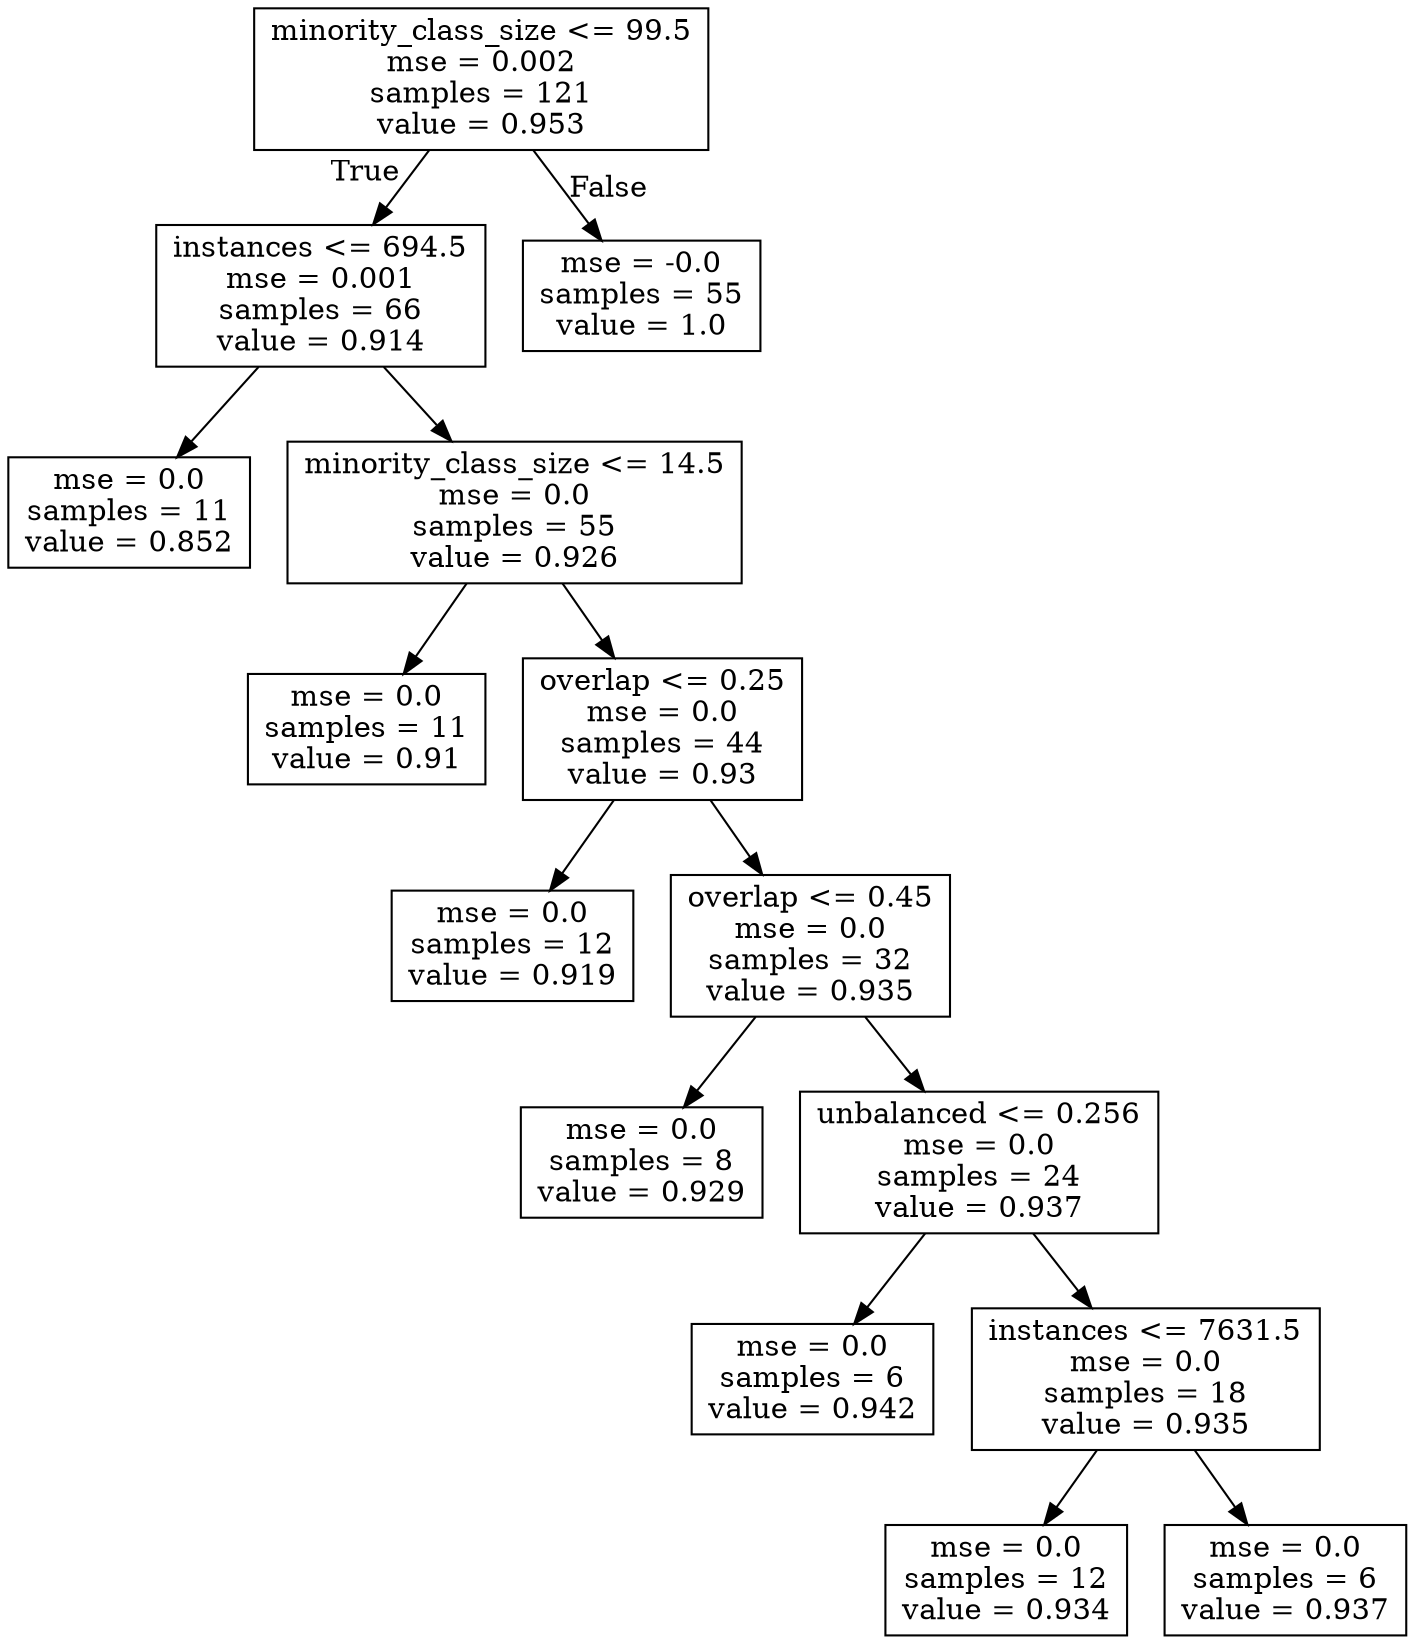 digraph Tree {
node [shape=box] ;
0 [label="minority_class_size <= 99.5\nmse = 0.002\nsamples = 121\nvalue = 0.953"] ;
1 [label="instances <= 694.5\nmse = 0.001\nsamples = 66\nvalue = 0.914"] ;
0 -> 1 [labeldistance=2.5, labelangle=45, headlabel="True"] ;
2 [label="mse = 0.0\nsamples = 11\nvalue = 0.852"] ;
1 -> 2 ;
3 [label="minority_class_size <= 14.5\nmse = 0.0\nsamples = 55\nvalue = 0.926"] ;
1 -> 3 ;
4 [label="mse = 0.0\nsamples = 11\nvalue = 0.91"] ;
3 -> 4 ;
5 [label="overlap <= 0.25\nmse = 0.0\nsamples = 44\nvalue = 0.93"] ;
3 -> 5 ;
6 [label="mse = 0.0\nsamples = 12\nvalue = 0.919"] ;
5 -> 6 ;
7 [label="overlap <= 0.45\nmse = 0.0\nsamples = 32\nvalue = 0.935"] ;
5 -> 7 ;
8 [label="mse = 0.0\nsamples = 8\nvalue = 0.929"] ;
7 -> 8 ;
9 [label="unbalanced <= 0.256\nmse = 0.0\nsamples = 24\nvalue = 0.937"] ;
7 -> 9 ;
10 [label="mse = 0.0\nsamples = 6\nvalue = 0.942"] ;
9 -> 10 ;
11 [label="instances <= 7631.5\nmse = 0.0\nsamples = 18\nvalue = 0.935"] ;
9 -> 11 ;
12 [label="mse = 0.0\nsamples = 12\nvalue = 0.934"] ;
11 -> 12 ;
13 [label="mse = 0.0\nsamples = 6\nvalue = 0.937"] ;
11 -> 13 ;
14 [label="mse = -0.0\nsamples = 55\nvalue = 1.0"] ;
0 -> 14 [labeldistance=2.5, labelangle=-45, headlabel="False"] ;
}
